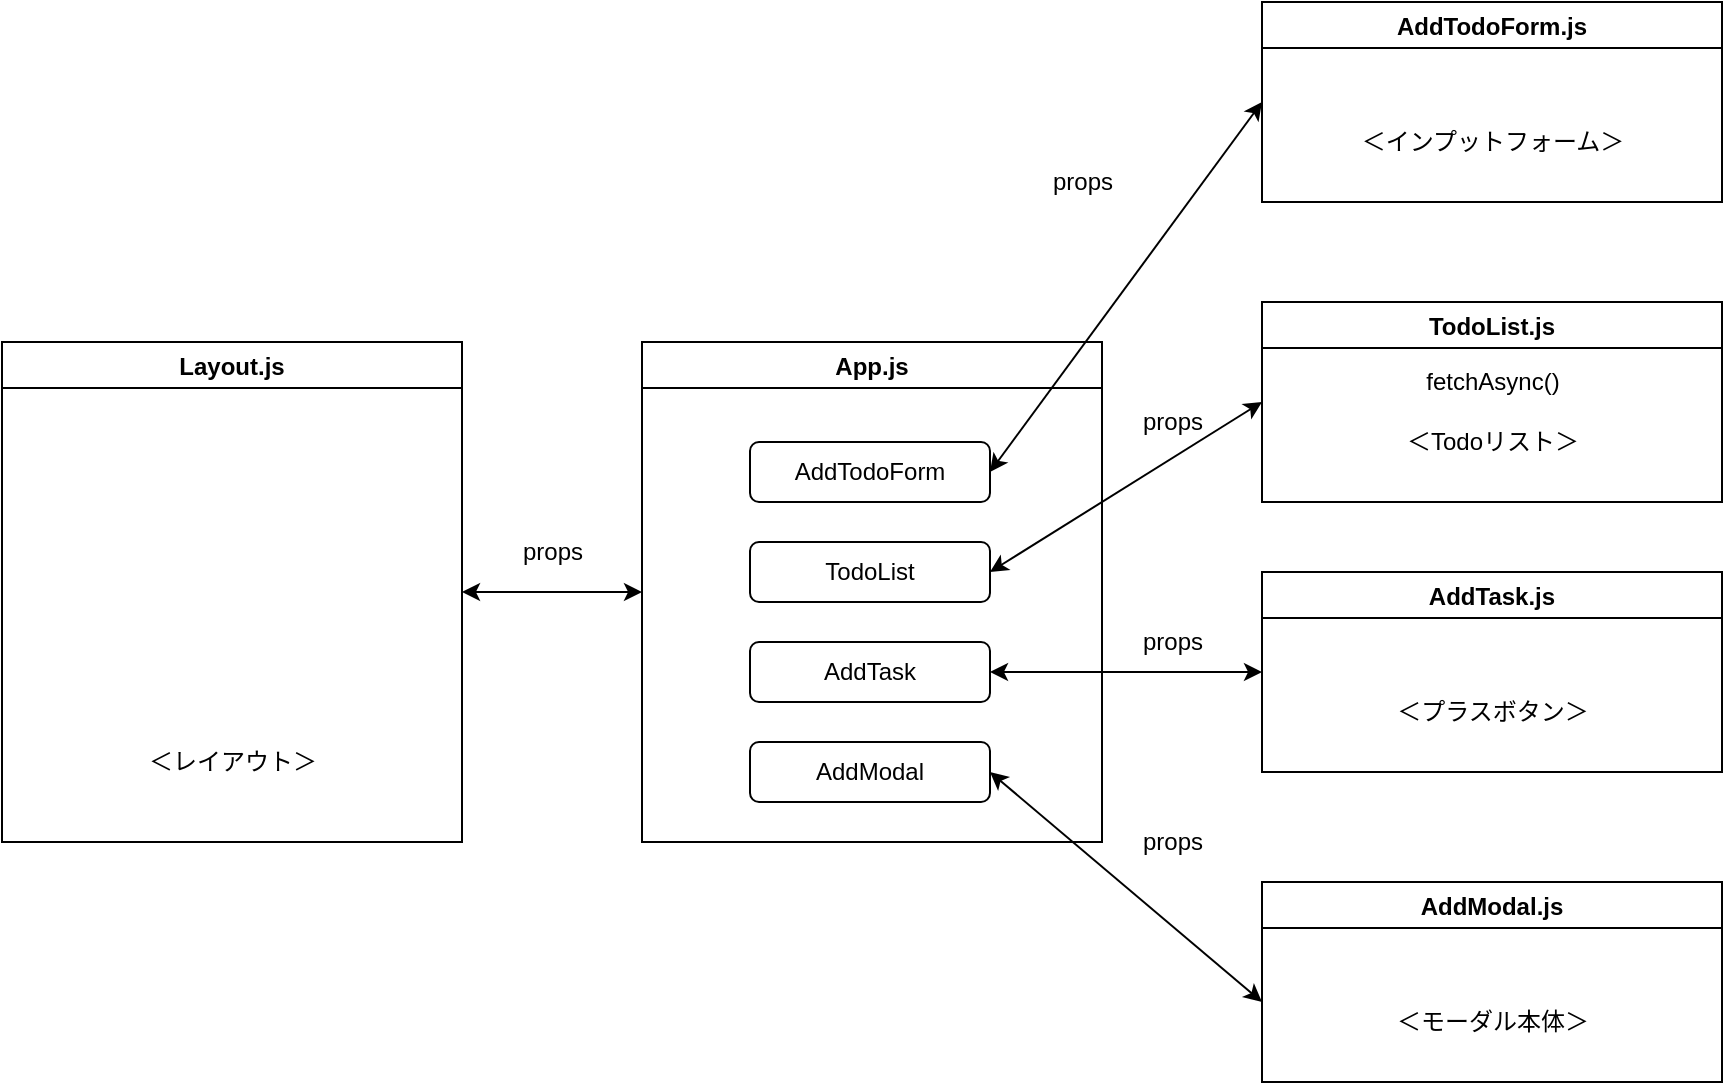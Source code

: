 <mxfile version="15.1.4" type="github">
  <diagram id="zTNhsmYmjn6xe1Ebr3OD" name="Page-1">
    <mxGraphModel dx="1513" dy="1814" grid="1" gridSize="10" guides="1" tooltips="1" connect="1" arrows="1" fold="1" page="1" pageScale="1" pageWidth="827" pageHeight="1169" math="0" shadow="0">
      <root>
        <mxCell id="0" />
        <mxCell id="1" parent="0" />
        <mxCell id="UJhI4HKnFpjduF7_UGOD-6" value="App.js" style="swimlane;" parent="1" vertex="1">
          <mxGeometry x="240" y="60" width="230" height="250" as="geometry" />
        </mxCell>
        <mxCell id="A4ok5pyUCLYZrime6KL0-1" value="AddTodoForm" style="rounded=1;whiteSpace=wrap;html=1;" parent="UJhI4HKnFpjduF7_UGOD-6" vertex="1">
          <mxGeometry x="54" y="50" width="120" height="30" as="geometry" />
        </mxCell>
        <mxCell id="A4ok5pyUCLYZrime6KL0-2" value="TodoList" style="rounded=1;whiteSpace=wrap;html=1;" parent="UJhI4HKnFpjduF7_UGOD-6" vertex="1">
          <mxGeometry x="54" y="100" width="120" height="30" as="geometry" />
        </mxCell>
        <mxCell id="A4ok5pyUCLYZrime6KL0-3" value="AddTask" style="rounded=1;whiteSpace=wrap;html=1;" parent="UJhI4HKnFpjduF7_UGOD-6" vertex="1">
          <mxGeometry x="54" y="150" width="120" height="30" as="geometry" />
        </mxCell>
        <mxCell id="A4ok5pyUCLYZrime6KL0-4" value="AddModal" style="rounded=1;whiteSpace=wrap;html=1;" parent="UJhI4HKnFpjduF7_UGOD-6" vertex="1">
          <mxGeometry x="54" y="200" width="120" height="30" as="geometry" />
        </mxCell>
        <mxCell id="A4ok5pyUCLYZrime6KL0-7" value="AddTodoForm.js" style="swimlane;startSize=23;" parent="1" vertex="1">
          <mxGeometry x="550" y="-110" width="230" height="100" as="geometry" />
        </mxCell>
        <mxCell id="A4ok5pyUCLYZrime6KL0-12" value="＜インプットフォーム＞" style="text;html=1;align=center;verticalAlign=middle;resizable=0;points=[];autosize=1;strokeColor=none;fillColor=none;" parent="A4ok5pyUCLYZrime6KL0-7" vertex="1">
          <mxGeometry x="40" y="60" width="150" height="20" as="geometry" />
        </mxCell>
        <mxCell id="A4ok5pyUCLYZrime6KL0-14" value="" style="endArrow=classic;startArrow=classic;html=1;exitX=1;exitY=0.5;exitDx=0;exitDy=0;" parent="1" source="A4ok5pyUCLYZrime6KL0-1" edge="1">
          <mxGeometry width="50" height="50" relative="1" as="geometry">
            <mxPoint x="490" y="70" as="sourcePoint" />
            <mxPoint x="550" y="-60" as="targetPoint" />
          </mxGeometry>
        </mxCell>
        <mxCell id="A4ok5pyUCLYZrime6KL0-15" value="props" style="text;html=1;align=center;verticalAlign=middle;resizable=0;points=[];autosize=1;strokeColor=none;fillColor=none;" parent="1" vertex="1">
          <mxGeometry x="435" y="-30" width="50" height="20" as="geometry" />
        </mxCell>
        <mxCell id="A4ok5pyUCLYZrime6KL0-16" value="TodoList.js" style="swimlane;startSize=23;" parent="1" vertex="1">
          <mxGeometry x="550" y="40" width="230" height="100" as="geometry" />
        </mxCell>
        <mxCell id="A4ok5pyUCLYZrime6KL0-17" value="＜Todoリスト＞" style="text;html=1;align=center;verticalAlign=middle;resizable=0;points=[];autosize=1;strokeColor=none;fillColor=none;" parent="A4ok5pyUCLYZrime6KL0-16" vertex="1">
          <mxGeometry x="65" y="60" width="100" height="20" as="geometry" />
        </mxCell>
        <mxCell id="A4ok5pyUCLYZrime6KL0-18" value="fetchAsync()" style="text;html=1;align=center;verticalAlign=middle;resizable=0;points=[];autosize=1;strokeColor=none;fillColor=none;" parent="A4ok5pyUCLYZrime6KL0-16" vertex="1">
          <mxGeometry x="75" y="30" width="80" height="20" as="geometry" />
        </mxCell>
        <mxCell id="A4ok5pyUCLYZrime6KL0-19" value="" style="endArrow=classic;startArrow=classic;html=1;exitX=1;exitY=0.5;exitDx=0;exitDy=0;entryX=0;entryY=0.5;entryDx=0;entryDy=0;" parent="1" source="A4ok5pyUCLYZrime6KL0-2" target="A4ok5pyUCLYZrime6KL0-16" edge="1">
          <mxGeometry width="50" height="50" relative="1" as="geometry">
            <mxPoint x="424" y="135" as="sourcePoint" />
            <mxPoint x="560" y="-50" as="targetPoint" />
          </mxGeometry>
        </mxCell>
        <mxCell id="A4ok5pyUCLYZrime6KL0-20" value="AddTask.js" style="swimlane;startSize=23;" parent="1" vertex="1">
          <mxGeometry x="550" y="175" width="230" height="100" as="geometry" />
        </mxCell>
        <mxCell id="A4ok5pyUCLYZrime6KL0-21" value="＜プラスボタン＞" style="text;html=1;align=center;verticalAlign=middle;resizable=0;points=[];autosize=1;strokeColor=none;fillColor=none;" parent="A4ok5pyUCLYZrime6KL0-20" vertex="1">
          <mxGeometry x="60" y="60" width="110" height="20" as="geometry" />
        </mxCell>
        <mxCell id="A4ok5pyUCLYZrime6KL0-23" value="" style="endArrow=classic;startArrow=classic;html=1;exitX=1;exitY=0.5;exitDx=0;exitDy=0;entryX=0;entryY=0.5;entryDx=0;entryDy=0;" parent="1" source="A4ok5pyUCLYZrime6KL0-3" target="A4ok5pyUCLYZrime6KL0-20" edge="1">
          <mxGeometry width="50" height="50" relative="1" as="geometry">
            <mxPoint x="414" y="310" as="sourcePoint" />
            <mxPoint x="560" y="85" as="targetPoint" />
          </mxGeometry>
        </mxCell>
        <mxCell id="A4ok5pyUCLYZrime6KL0-24" value="props" style="text;html=1;align=center;verticalAlign=middle;resizable=0;points=[];autosize=1;strokeColor=none;fillColor=none;" parent="1" vertex="1">
          <mxGeometry x="480" y="90" width="50" height="20" as="geometry" />
        </mxCell>
        <mxCell id="A4ok5pyUCLYZrime6KL0-25" value="props" style="text;html=1;align=center;verticalAlign=middle;resizable=0;points=[];autosize=1;strokeColor=none;fillColor=none;" parent="1" vertex="1">
          <mxGeometry x="480" y="200" width="50" height="20" as="geometry" />
        </mxCell>
        <mxCell id="A4ok5pyUCLYZrime6KL0-26" value="AddModal.js" style="swimlane;startSize=23;" parent="1" vertex="1">
          <mxGeometry x="550" y="330" width="230" height="100" as="geometry" />
        </mxCell>
        <mxCell id="A4ok5pyUCLYZrime6KL0-27" value="＜モーダル本体＞" style="text;html=1;align=center;verticalAlign=middle;resizable=0;points=[];autosize=1;strokeColor=none;fillColor=none;" parent="A4ok5pyUCLYZrime6KL0-26" vertex="1">
          <mxGeometry x="60" y="60" width="110" height="20" as="geometry" />
        </mxCell>
        <mxCell id="A4ok5pyUCLYZrime6KL0-28" value="" style="endArrow=classic;startArrow=classic;html=1;exitX=1;exitY=0.5;exitDx=0;exitDy=0;" parent="1" source="A4ok5pyUCLYZrime6KL0-4" edge="1">
          <mxGeometry width="50" height="50" relative="1" as="geometry">
            <mxPoint x="424" y="235" as="sourcePoint" />
            <mxPoint x="550" y="390" as="targetPoint" />
          </mxGeometry>
        </mxCell>
        <mxCell id="dLc8fk6P_hCIsWVtNQdf-1" value="Layout.js" style="swimlane;" vertex="1" parent="1">
          <mxGeometry x="-80" y="60" width="230" height="250" as="geometry" />
        </mxCell>
        <mxCell id="dLc8fk6P_hCIsWVtNQdf-7" value="props" style="text;html=1;align=center;verticalAlign=middle;resizable=0;points=[];autosize=1;strokeColor=none;fillColor=none;" vertex="1" parent="1">
          <mxGeometry x="480" y="300" width="50" height="20" as="geometry" />
        </mxCell>
        <mxCell id="dLc8fk6P_hCIsWVtNQdf-8" value="" style="endArrow=classic;startArrow=classic;html=1;" edge="1" parent="1">
          <mxGeometry width="50" height="50" relative="1" as="geometry">
            <mxPoint x="150" y="185" as="sourcePoint" />
            <mxPoint x="240" y="185" as="targetPoint" />
          </mxGeometry>
        </mxCell>
        <mxCell id="dLc8fk6P_hCIsWVtNQdf-9" value="props" style="text;html=1;align=center;verticalAlign=middle;resizable=0;points=[];autosize=1;strokeColor=none;fillColor=none;" vertex="1" parent="1">
          <mxGeometry x="170" y="155" width="50" height="20" as="geometry" />
        </mxCell>
        <mxCell id="dLc8fk6P_hCIsWVtNQdf-10" value="＜レイアウト＞" style="text;html=1;align=center;verticalAlign=middle;resizable=0;points=[];autosize=1;strokeColor=none;fillColor=none;" vertex="1" parent="1">
          <mxGeometry x="-15" y="260" width="100" height="20" as="geometry" />
        </mxCell>
      </root>
    </mxGraphModel>
  </diagram>
</mxfile>
